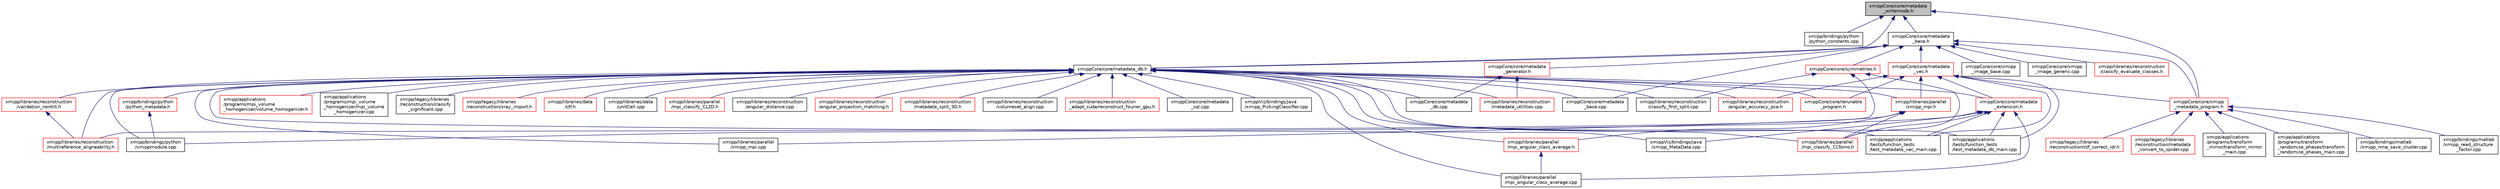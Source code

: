 digraph "xmippCore/core/metadata_writemode.h"
{
  edge [fontname="Helvetica",fontsize="10",labelfontname="Helvetica",labelfontsize="10"];
  node [fontname="Helvetica",fontsize="10",shape=record];
  Node1 [label="xmippCore/core/metadata\l_writemode.h",height=0.2,width=0.4,color="black", fillcolor="grey75", style="filled", fontcolor="black"];
  Node1 -> Node2 [dir="back",color="midnightblue",fontsize="10",style="solid",fontname="Helvetica"];
  Node2 [label="xmipp/bindings/python\l/python_constants.cpp",height=0.2,width=0.4,color="black", fillcolor="white", style="filled",URL="$python__constants_8cpp.html"];
  Node1 -> Node3 [dir="back",color="midnightblue",fontsize="10",style="solid",fontname="Helvetica"];
  Node3 [label="xmippCore/core/metadata\l_base.h",height=0.2,width=0.4,color="black", fillcolor="white", style="filled",URL="$metadata__base_8h.html"];
  Node3 -> Node4 [dir="back",color="midnightblue",fontsize="10",style="solid",fontname="Helvetica"];
  Node4 [label="xmipp/libraries/reconstruction\l/classify_evaluate_classes.h",height=0.2,width=0.4,color="red", fillcolor="white", style="filled",URL="$classify__evaluate__classes_8h.html"];
  Node3 -> Node7 [dir="back",color="midnightblue",fontsize="10",style="solid",fontname="Helvetica"];
  Node7 [label="xmippCore/core/metadata\l_vec.h",height=0.2,width=0.4,color="red", fillcolor="white", style="filled",URL="$metadata__vec_8h.html"];
  Node7 -> Node15 [dir="back",color="midnightblue",fontsize="10",style="solid",fontname="Helvetica"];
  Node15 [label="xmipp/applications\l/tests/function_tests\l/test_metadata_db_main.cpp",height=0.2,width=0.4,color="black", fillcolor="white", style="filled",URL="$test__metadata__db__main_8cpp.html"];
  Node7 -> Node16 [dir="back",color="midnightblue",fontsize="10",style="solid",fontname="Helvetica"];
  Node16 [label="xmipp/applications\l/tests/function_tests\l/test_metadata_vec_main.cpp",height=0.2,width=0.4,color="black", fillcolor="white", style="filled",URL="$test__metadata__vec__main_8cpp.html"];
  Node7 -> Node138 [dir="back",color="midnightblue",fontsize="10",style="solid",fontname="Helvetica"];
  Node138 [label="xmipp/libraries/parallel\l/xmipp_mpi.h",height=0.2,width=0.4,color="red", fillcolor="white", style="filled",URL="$xmipp__mpi_8h.html"];
  Node138 -> Node167 [dir="back",color="midnightblue",fontsize="10",style="solid",fontname="Helvetica"];
  Node167 [label="xmipp/libraries/parallel\l/mpi_angular_class_average.h",height=0.2,width=0.4,color="red", fillcolor="white", style="filled",URL="$mpi__angular__class__average_8h.html"];
  Node167 -> Node169 [dir="back",color="midnightblue",fontsize="10",style="solid",fontname="Helvetica"];
  Node169 [label="xmipp/libraries/parallel\l/mpi_angular_class_average.cpp",height=0.2,width=0.4,color="black", fillcolor="white", style="filled",URL="$mpi__angular__class__average_8cpp.html"];
  Node138 -> Node180 [dir="back",color="midnightblue",fontsize="10",style="solid",fontname="Helvetica"];
  Node180 [label="xmipp/libraries/parallel\l/mpi_classify_CLTomo.h",height=0.2,width=0.4,color="red", fillcolor="white", style="filled",URL="$mpi__classify__CLTomo_8h.html"];
  Node138 -> Node243 [dir="back",color="midnightblue",fontsize="10",style="solid",fontname="Helvetica"];
  Node243 [label="xmipp/libraries/parallel\l/xmipp_mpi.cpp",height=0.2,width=0.4,color="black", fillcolor="white", style="filled",URL="$xmipp__mpi_8cpp.html"];
  Node7 -> Node254 [dir="back",color="midnightblue",fontsize="10",style="solid",fontname="Helvetica"];
  Node254 [label="xmipp/libraries/reconstruction\l/angular_accuracy_pca.h",height=0.2,width=0.4,color="red", fillcolor="white", style="filled",URL="$angular__accuracy__pca_8h.html"];
  Node7 -> Node369 [dir="back",color="midnightblue",fontsize="10",style="solid",fontname="Helvetica"];
  Node369 [label="xmippCore/core/metadata\l_extension.h",height=0.2,width=0.4,color="red", fillcolor="white", style="filled",URL="$metadata__extension_8h.html"];
  Node369 -> Node15 [dir="back",color="midnightblue",fontsize="10",style="solid",fontname="Helvetica"];
  Node369 -> Node16 [dir="back",color="midnightblue",fontsize="10",style="solid",fontname="Helvetica"];
  Node369 -> Node370 [dir="back",color="midnightblue",fontsize="10",style="solid",fontname="Helvetica"];
  Node370 [label="xmipp/bindings/python\l/xmippmodule.cpp",height=0.2,width=0.4,color="black", fillcolor="white", style="filled",URL="$xmippmodule_8cpp.html"];
  Node369 -> Node169 [dir="back",color="midnightblue",fontsize="10",style="solid",fontname="Helvetica"];
  Node369 -> Node180 [dir="back",color="midnightblue",fontsize="10",style="solid",fontname="Helvetica"];
  Node369 -> Node420 [dir="back",color="midnightblue",fontsize="10",style="solid",fontname="Helvetica"];
  Node420 [label="xmippViz/bindings/java\l/xmipp_MetaData.cpp",height=0.2,width=0.4,color="black", fillcolor="white", style="filled",URL="$bindings_2java_2xmipp__MetaData_8cpp.html"];
  Node7 -> Node423 [dir="back",color="midnightblue",fontsize="10",style="solid",fontname="Helvetica"];
  Node423 [label="xmippCore/core/rerunable\l_program.h",height=0.2,width=0.4,color="red", fillcolor="white", style="filled",URL="$rerunable__program_8h.html"];
  Node7 -> Node448 [dir="back",color="midnightblue",fontsize="10",style="solid",fontname="Helvetica"];
  Node448 [label="xmippCore/core/xmipp\l_metadata_program.h",height=0.2,width=0.4,color="red", fillcolor="white", style="filled",URL="$xmipp__metadata__program_8h.html"];
  Node448 -> Node449 [dir="back",color="midnightblue",fontsize="10",style="solid",fontname="Helvetica"];
  Node449 [label="xmipp/applications\l/programs/transform\l_mirror/transform_mirror\l_main.cpp",height=0.2,width=0.4,color="black", fillcolor="white", style="filled",URL="$transform__mirror__main_8cpp.html"];
  Node448 -> Node450 [dir="back",color="midnightblue",fontsize="10",style="solid",fontname="Helvetica"];
  Node450 [label="xmipp/applications\l/programs/transform\l_randomize_phases/transform\l_randomize_phases_main.cpp",height=0.2,width=0.4,color="black", fillcolor="white", style="filled",URL="$transform__randomize__phases__main_8cpp.html"];
  Node448 -> Node451 [dir="back",color="midnightblue",fontsize="10",style="solid",fontname="Helvetica"];
  Node451 [label="xmipp/bindings/matlab\l/xmipp_nma_save_cluster.cpp",height=0.2,width=0.4,color="black", fillcolor="white", style="filled",URL="$xmipp__nma__save__cluster_8cpp.html"];
  Node448 -> Node452 [dir="back",color="midnightblue",fontsize="10",style="solid",fontname="Helvetica"];
  Node452 [label="xmipp/bindings/matlab\l/xmipp_read_structure\l_factor.cpp",height=0.2,width=0.4,color="black", fillcolor="white", style="filled",URL="$xmipp__read__structure__factor_8cpp.html"];
  Node448 -> Node453 [dir="back",color="midnightblue",fontsize="10",style="solid",fontname="Helvetica"];
  Node453 [label="xmipp/legacy/libraries\l/reconstruction/ctf_correct_idr.h",height=0.2,width=0.4,color="red", fillcolor="white", style="filled",URL="$ctf__correct__idr_8h.html"];
  Node448 -> Node133 [dir="back",color="midnightblue",fontsize="10",style="solid",fontname="Helvetica"];
  Node133 [label="xmipp/legacy/libraries\l/reconstruction/metadata\l_convert_to_spider.cpp",height=0.2,width=0.4,color="red", fillcolor="white", style="filled",URL="$metadata__convert__to__spider_8cpp.html"];
  Node3 -> Node603 [dir="back",color="midnightblue",fontsize="10",style="solid",fontname="Helvetica"];
  Node603 [label="xmippCore/core/metadata_db.h",height=0.2,width=0.4,color="black", fillcolor="white", style="filled",URL="$metadata__db_8h.html"];
  Node603 -> Node604 [dir="back",color="midnightblue",fontsize="10",style="solid",fontname="Helvetica"];
  Node604 [label="xmipp/applications\l/programs/mpi_volume\l_homogenizer/volume_homogenizer.h",height=0.2,width=0.4,color="red", fillcolor="white", style="filled",URL="$volume__homogenizer_8h.html"];
  Node603 -> Node154 [dir="back",color="midnightblue",fontsize="10",style="solid",fontname="Helvetica"];
  Node154 [label="xmipp/applications\l/programs/mpi_volume\l_homogenizer/mpi_volume\l_homogenizer.cpp",height=0.2,width=0.4,color="black", fillcolor="white", style="filled",URL="$mpi__volume__homogenizer_8cpp.html"];
  Node603 -> Node15 [dir="back",color="midnightblue",fontsize="10",style="solid",fontname="Helvetica"];
  Node603 -> Node16 [dir="back",color="midnightblue",fontsize="10",style="solid",fontname="Helvetica"];
  Node603 -> Node606 [dir="back",color="midnightblue",fontsize="10",style="solid",fontname="Helvetica"];
  Node606 [label="xmipp/bindings/python\l/python_metadata.h",height=0.2,width=0.4,color="red", fillcolor="white", style="filled",URL="$python__metadata_8h.html"];
  Node606 -> Node370 [dir="back",color="midnightblue",fontsize="10",style="solid",fontname="Helvetica"];
  Node603 -> Node370 [dir="back",color="midnightblue",fontsize="10",style="solid",fontname="Helvetica"];
  Node603 -> Node27 [dir="back",color="midnightblue",fontsize="10",style="solid",fontname="Helvetica"];
  Node27 [label="xmipp/legacy/libraries\l/reconstruction/classify\l_significant.cpp",height=0.2,width=0.4,color="black", fillcolor="white", style="filled",URL="$classify__significant_8cpp.html"];
  Node603 -> Node611 [dir="back",color="midnightblue",fontsize="10",style="solid",fontname="Helvetica"];
  Node611 [label="xmipp/legacy/libraries\l/reconstruction/xray_import.h",height=0.2,width=0.4,color="red", fillcolor="white", style="filled",URL="$xray__import_8h.html"];
  Node603 -> Node613 [dir="back",color="midnightblue",fontsize="10",style="solid",fontname="Helvetica"];
  Node613 [label="xmipp/libraries/data\l/ctf.h",height=0.2,width=0.4,color="red", fillcolor="white", style="filled",URL="$ctf_8h.html"];
  Node603 -> Node644 [dir="back",color="midnightblue",fontsize="10",style="solid",fontname="Helvetica"];
  Node644 [label="xmipp/libraries/data\l/unitCell.cpp",height=0.2,width=0.4,color="black", fillcolor="white", style="filled",URL="$unitCell_8cpp.html"];
  Node603 -> Node167 [dir="back",color="midnightblue",fontsize="10",style="solid",fontname="Helvetica"];
  Node603 -> Node169 [dir="back",color="midnightblue",fontsize="10",style="solid",fontname="Helvetica"];
  Node603 -> Node645 [dir="back",color="midnightblue",fontsize="10",style="solid",fontname="Helvetica"];
  Node645 [label="xmipp/libraries/parallel\l/mpi_classify_CL2D.h",height=0.2,width=0.4,color="red", fillcolor="white", style="filled",URL="$mpi__classify__CL2D_8h.html"];
  Node603 -> Node138 [dir="back",color="midnightblue",fontsize="10",style="solid",fontname="Helvetica"];
  Node603 -> Node180 [dir="back",color="midnightblue",fontsize="10",style="solid",fontname="Helvetica"];
  Node603 -> Node243 [dir="back",color="midnightblue",fontsize="10",style="solid",fontname="Helvetica"];
  Node603 -> Node254 [dir="back",color="midnightblue",fontsize="10",style="solid",fontname="Helvetica"];
  Node603 -> Node271 [dir="back",color="midnightblue",fontsize="10",style="solid",fontname="Helvetica"];
  Node271 [label="xmipp/libraries/reconstruction\l/angular_distance.cpp",height=0.2,width=0.4,color="black", fillcolor="white", style="filled",URL="$angular__distance_8cpp.html"];
  Node603 -> Node647 [dir="back",color="midnightblue",fontsize="10",style="solid",fontname="Helvetica"];
  Node647 [label="xmipp/libraries/reconstruction\l/angular_projection_matching.h",height=0.2,width=0.4,color="red", fillcolor="white", style="filled",URL="$angular__projection__matching_8h.html"];
  Node603 -> Node485 [dir="back",color="midnightblue",fontsize="10",style="solid",fontname="Helvetica"];
  Node485 [label="xmipp/libraries/reconstruction\l/classify_first_split.cpp",height=0.2,width=0.4,color="black", fillcolor="white", style="filled",URL="$classify__first__split_8cpp.html"];
  Node603 -> Node649 [dir="back",color="midnightblue",fontsize="10",style="solid",fontname="Helvetica"];
  Node649 [label="xmipp/libraries/reconstruction\l/metadata_split_3D.h",height=0.2,width=0.4,color="red", fillcolor="white", style="filled",URL="$metadata__split__3D_8h.html"];
  Node603 -> Node651 [dir="back",color="midnightblue",fontsize="10",style="solid",fontname="Helvetica"];
  Node651 [label="xmipp/libraries/reconstruction\l/metadata_utilities.cpp",height=0.2,width=0.4,color="red", fillcolor="white", style="filled",URL="$metadata__utilities_8cpp.html"];
  Node603 -> Node653 [dir="back",color="midnightblue",fontsize="10",style="solid",fontname="Helvetica"];
  Node653 [label="xmipp/libraries/reconstruction\l/validation_nontilt.h",height=0.2,width=0.4,color="red", fillcolor="white", style="filled",URL="$validation__nontilt_8h.html"];
  Node653 -> Node488 [dir="back",color="midnightblue",fontsize="10",style="solid",fontname="Helvetica"];
  Node488 [label="xmipp/libraries/reconstruction\l/multireference_aligneability.h",height=0.2,width=0.4,color="red", fillcolor="white", style="filled",URL="$multireference__aligneability_8h.html"];
  Node603 -> Node488 [dir="back",color="midnightblue",fontsize="10",style="solid",fontname="Helvetica"];
  Node603 -> Node441 [dir="back",color="midnightblue",fontsize="10",style="solid",fontname="Helvetica"];
  Node441 [label="xmipp/libraries/reconstruction\l/volumeset_align.cpp",height=0.2,width=0.4,color="black", fillcolor="white", style="filled",URL="$volumeset__align_8cpp.html"];
  Node603 -> Node656 [dir="back",color="midnightblue",fontsize="10",style="solid",fontname="Helvetica"];
  Node656 [label="xmipp/libraries/reconstruction\l_adapt_cuda/reconstruct_fourier_gpu.h",height=0.2,width=0.4,color="red", fillcolor="white", style="filled",URL="$reconstruct__fourier__gpu_8h.html"];
  Node603 -> Node369 [dir="back",color="midnightblue",fontsize="10",style="solid",fontname="Helvetica"];
  Node603 -> Node658 [dir="back",color="midnightblue",fontsize="10",style="solid",fontname="Helvetica"];
  Node658 [label="xmippCore/core/metadata\l_base.cpp",height=0.2,width=0.4,color="black", fillcolor="white", style="filled",URL="$metadata__base_8cpp.html"];
  Node603 -> Node659 [dir="back",color="midnightblue",fontsize="10",style="solid",fontname="Helvetica"];
  Node659 [label="xmippCore/core/metadata\l_db.cpp",height=0.2,width=0.4,color="black", fillcolor="white", style="filled",URL="$metadata__db_8cpp.html"];
  Node603 -> Node660 [dir="back",color="midnightblue",fontsize="10",style="solid",fontname="Helvetica"];
  Node660 [label="xmippCore/core/metadata\l_sql.cpp",height=0.2,width=0.4,color="black", fillcolor="white", style="filled",URL="$metadata__sql_8cpp.html"];
  Node603 -> Node423 [dir="back",color="midnightblue",fontsize="10",style="solid",fontname="Helvetica"];
  Node603 -> Node420 [dir="back",color="midnightblue",fontsize="10",style="solid",fontname="Helvetica"];
  Node603 -> Node120 [dir="back",color="midnightblue",fontsize="10",style="solid",fontname="Helvetica"];
  Node120 [label="xmippViz/bindings/java\l/xmipp_PickingClassifier.cpp",height=0.2,width=0.4,color="black", fillcolor="white", style="filled",URL="$xmipp__PickingClassifier_8cpp.html"];
  Node3 -> Node661 [dir="back",color="midnightblue",fontsize="10",style="solid",fontname="Helvetica"];
  Node661 [label="xmippCore/core/symmetries.h",height=0.2,width=0.4,color="red", fillcolor="white", style="filled",URL="$ore_2core_2symmetries_8h.html"];
  Node661 -> Node180 [dir="back",color="midnightblue",fontsize="10",style="solid",fontname="Helvetica"];
  Node661 -> Node485 [dir="back",color="midnightblue",fontsize="10",style="solid",fontname="Helvetica"];
  Node661 -> Node488 [dir="back",color="midnightblue",fontsize="10",style="solid",fontname="Helvetica"];
  Node3 -> Node658 [dir="back",color="midnightblue",fontsize="10",style="solid",fontname="Helvetica"];
  Node3 -> Node674 [dir="back",color="midnightblue",fontsize="10",style="solid",fontname="Helvetica"];
  Node674 [label="xmippCore/core/metadata\l_generator.h",height=0.2,width=0.4,color="red", fillcolor="white", style="filled",URL="$metadata__generator_8h.html"];
  Node674 -> Node651 [dir="back",color="midnightblue",fontsize="10",style="solid",fontname="Helvetica"];
  Node674 -> Node659 [dir="back",color="midnightblue",fontsize="10",style="solid",fontname="Helvetica"];
  Node3 -> Node676 [dir="back",color="midnightblue",fontsize="10",style="solid",fontname="Helvetica"];
  Node676 [label="xmippCore/core/xmipp\l_image_base.cpp",height=0.2,width=0.4,color="black", fillcolor="white", style="filled",URL="$xmipp__image__base_8cpp.html"];
  Node3 -> Node677 [dir="back",color="midnightblue",fontsize="10",style="solid",fontname="Helvetica"];
  Node677 [label="xmippCore/core/xmipp\l_image_generic.cpp",height=0.2,width=0.4,color="black", fillcolor="white", style="filled",URL="$xmipp__image__generic_8cpp.html"];
  Node3 -> Node448 [dir="back",color="midnightblue",fontsize="10",style="solid",fontname="Helvetica"];
  Node1 -> Node603 [dir="back",color="midnightblue",fontsize="10",style="solid",fontname="Helvetica"];
  Node1 -> Node448 [dir="back",color="midnightblue",fontsize="10",style="solid",fontname="Helvetica"];
}
